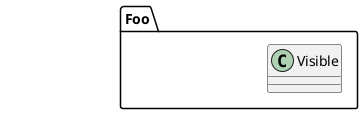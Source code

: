 {
  "sha1": "br3c62fhbmfhvo5747h1j43aeqcb3a",
  "insertion": {
    "when": "2024-08-30T14:53:37.834Z",
    "url": "https://github.com/plantuml/plantuml/issues/1870",
    "user": "plantuml@gmail.com"
  }
}
@startuml
'https://plantuml.com/class-diagram

class Invisible1
hide Invisible1

package Foo {
    class Visible

    class Invisible2
    hide Invisible2
}

@enduml
